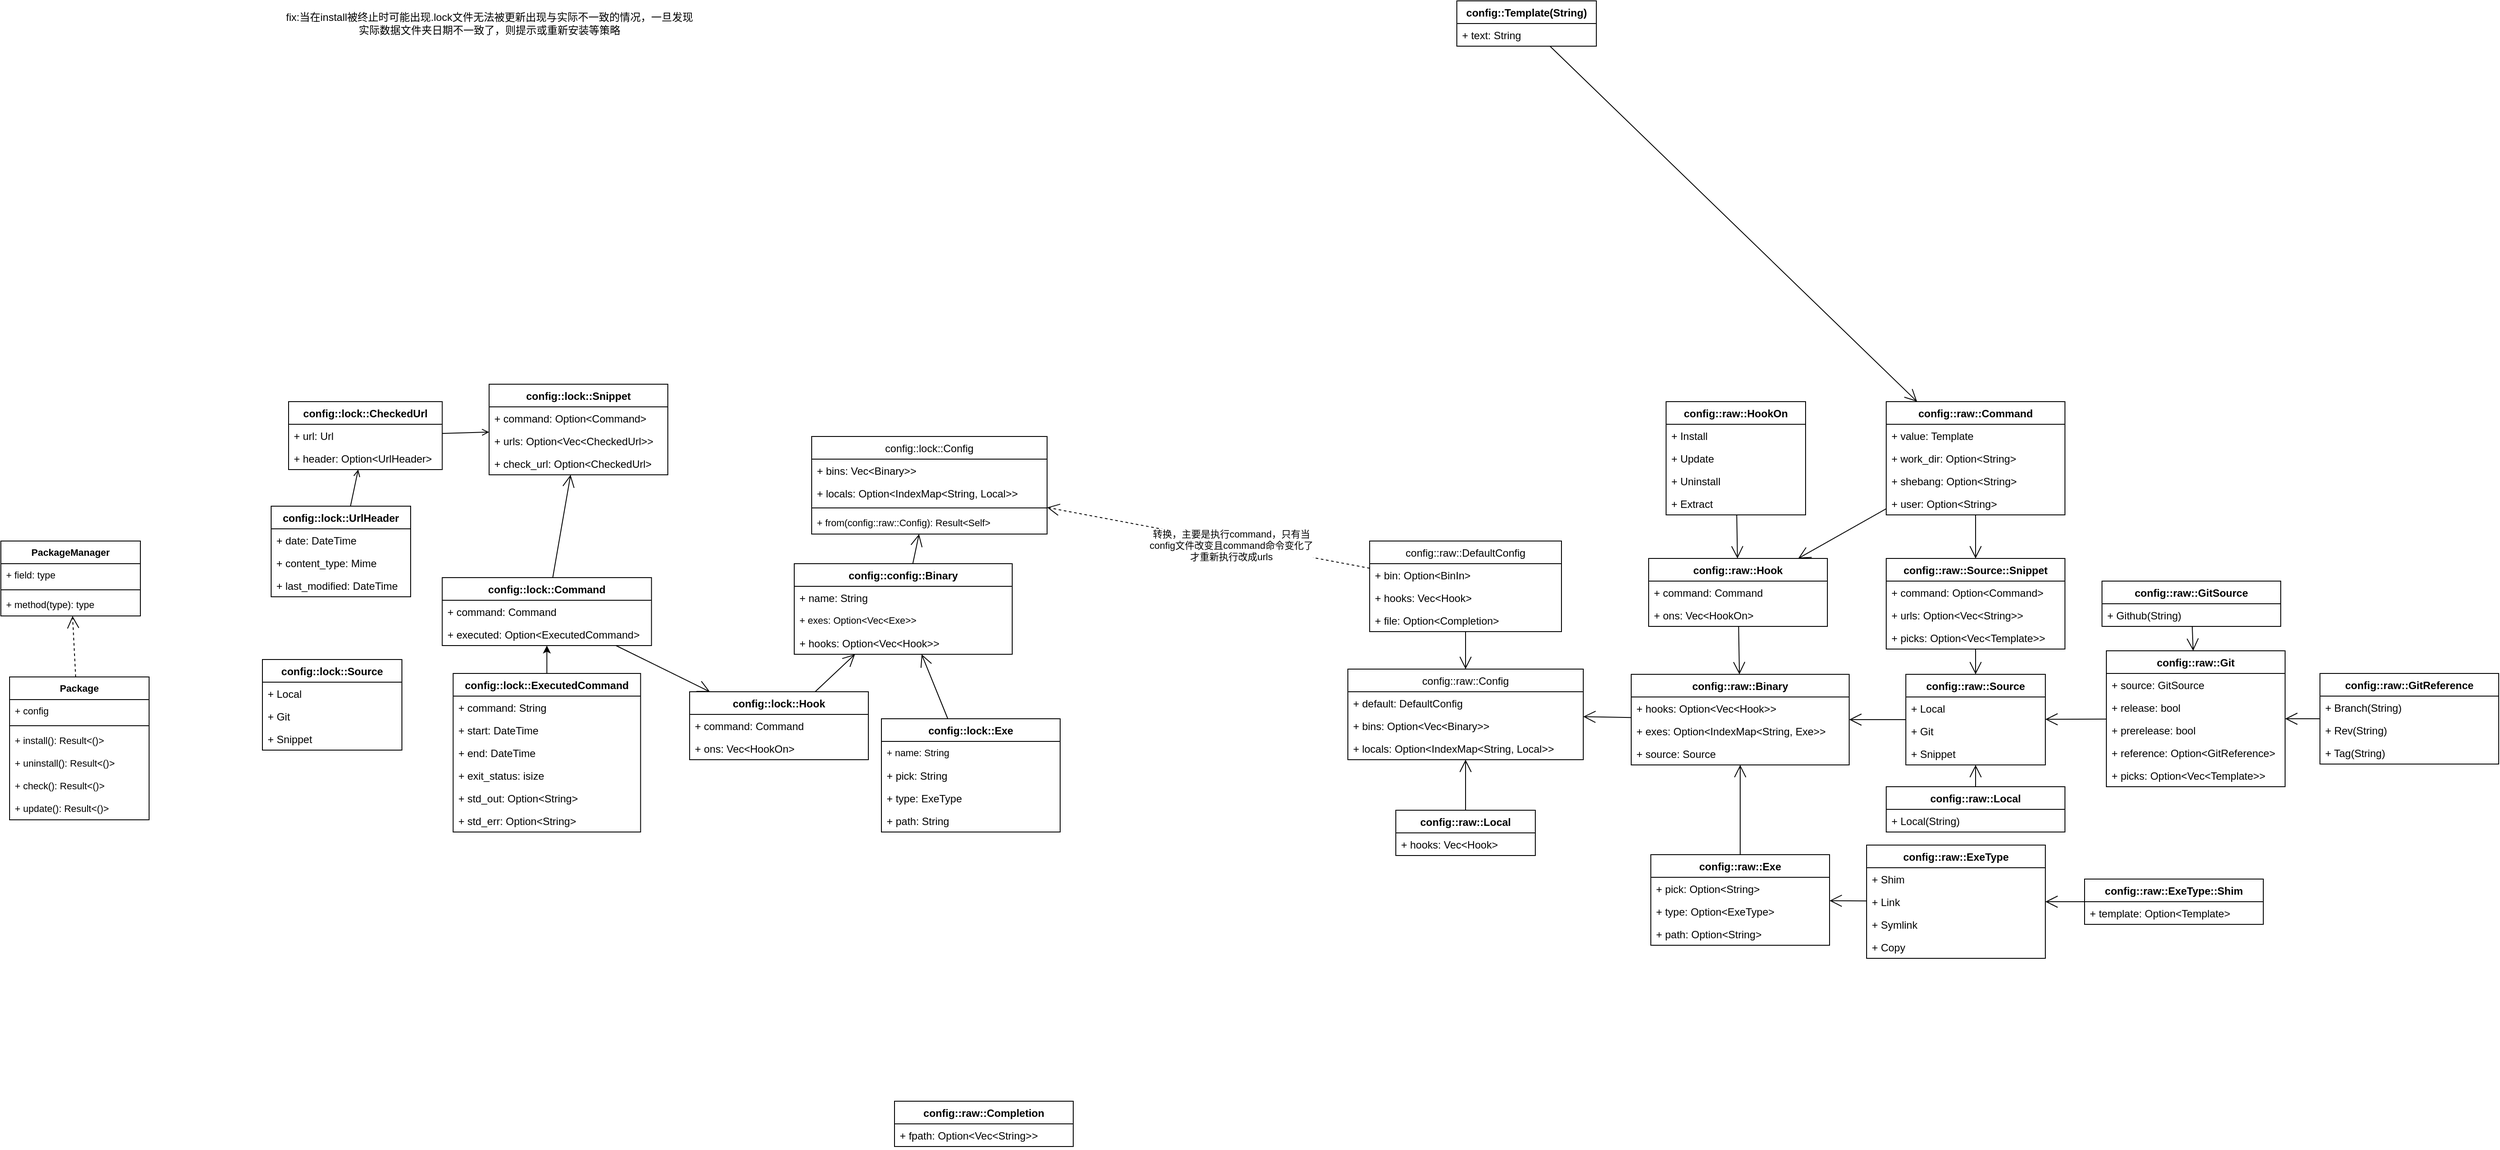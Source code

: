 <mxfile>
    <diagram id="Eeg1fW129fzRKaRcOa_B" name="Page-1">
        <mxGraphModel dx="3310" dy="1655" grid="1" gridSize="10" guides="1" tooltips="1" connect="1" arrows="1" fold="1" page="1" pageScale="1" pageWidth="1169" pageHeight="827" math="0" shadow="0">
            <root>
                <mxCell id="0"/>
                <mxCell id="1" parent="0"/>
                <mxCell id="14" value="config::raw::Binary" style="swimlane;fontStyle=1;align=center;verticalAlign=top;childLayout=stackLayout;horizontal=1;startSize=26;horizontalStack=0;resizeParent=1;resizeParentMax=0;resizeLast=0;collapsible=1;marginBottom=0;" parent="1" vertex="1">
                    <mxGeometry x="560" y="153" width="250" height="104" as="geometry"/>
                </mxCell>
                <mxCell id="46" value="+ hooks: Option&lt;Vec&lt;Hook&gt;&gt;" style="text;strokeColor=none;fillColor=none;align=left;verticalAlign=top;spacingLeft=4;spacingRight=4;overflow=hidden;rotatable=0;points=[[0,0.5],[1,0.5]];portConstraint=eastwest;" parent="14" vertex="1">
                    <mxGeometry y="26" width="250" height="26" as="geometry"/>
                </mxCell>
                <mxCell id="45" value="+ exes: Option&lt;IndexMap&lt;String, Exe&gt;&gt;" style="text;strokeColor=none;fillColor=none;align=left;verticalAlign=top;spacingLeft=4;spacingRight=4;overflow=hidden;rotatable=0;points=[[0,0.5],[1,0.5]];portConstraint=eastwest;" parent="14" vertex="1">
                    <mxGeometry y="52" width="250" height="26" as="geometry"/>
                </mxCell>
                <mxCell id="44" value="+ source: Source" style="text;strokeColor=none;fillColor=none;align=left;verticalAlign=top;spacingLeft=4;spacingRight=4;overflow=hidden;rotatable=0;points=[[0,0.5],[1,0.5]];portConstraint=eastwest;" parent="14" vertex="1">
                    <mxGeometry y="78" width="250" height="26" as="geometry"/>
                </mxCell>
                <mxCell id="22" value="config::raw::Config" style="swimlane;fontStyle=0;childLayout=stackLayout;horizontal=1;startSize=26;fillColor=none;horizontalStack=0;resizeParent=1;resizeParentMax=0;resizeLast=0;collapsible=1;marginBottom=0;" parent="1" vertex="1">
                    <mxGeometry x="235" y="147" width="270" height="104" as="geometry"/>
                </mxCell>
                <mxCell id="23" value="+ default: DefaultConfig" style="text;strokeColor=none;fillColor=none;align=left;verticalAlign=top;spacingLeft=4;spacingRight=4;overflow=hidden;rotatable=0;points=[[0,0.5],[1,0.5]];portConstraint=eastwest;" parent="22" vertex="1">
                    <mxGeometry y="26" width="270" height="26" as="geometry"/>
                </mxCell>
                <mxCell id="24" value="+ bins: Option&lt;Vec&lt;Binary&gt;&gt;" style="text;strokeColor=none;fillColor=none;align=left;verticalAlign=top;spacingLeft=4;spacingRight=4;overflow=hidden;rotatable=0;points=[[0,0.5],[1,0.5]];portConstraint=eastwest;" parent="22" vertex="1">
                    <mxGeometry y="52" width="270" height="26" as="geometry"/>
                </mxCell>
                <mxCell id="34" value="+ locals: Option&lt;IndexMap&lt;String, Local&gt;&gt;" style="text;strokeColor=none;fillColor=none;align=left;verticalAlign=top;spacingLeft=4;spacingRight=4;overflow=hidden;rotatable=0;points=[[0,0.5],[1,0.5]];portConstraint=eastwest;" parent="22" vertex="1">
                    <mxGeometry y="78" width="270" height="26" as="geometry"/>
                </mxCell>
                <mxCell id="37" style="edgeStyle=none;html=1;endArrow=open;endFill=0;endSize=12;startSize=12;" parent="1" source="30" target="22" edge="1">
                    <mxGeometry relative="1" as="geometry"/>
                </mxCell>
                <mxCell id="149" style="edgeStyle=none;shape=connector;rounded=1;html=1;labelBackgroundColor=default;fontFamily=Helvetica;fontSize=11;fontColor=default;endArrow=open;endFill=0;startSize=12;endSize=12;strokeColor=default;dashed=1;" parent="1" source="30" target="78" edge="1">
                    <mxGeometry relative="1" as="geometry"/>
                </mxCell>
                <mxCell id="150" value="转换，主要是执行command，只有当&lt;br&gt;config文件改变且command命令变化了&lt;br&gt;才重新执行改成urls" style="edgeLabel;html=1;align=center;verticalAlign=middle;resizable=0;points=[];fontSize=11;fontFamily=Helvetica;fontColor=default;" parent="149" vertex="1" connectable="0">
                    <mxGeometry x="-0.142" y="3" relative="1" as="geometry">
                        <mxPoint as="offset"/>
                    </mxGeometry>
                </mxCell>
                <mxCell id="30" value="config::raw::DefaultConfig" style="swimlane;fontStyle=0;childLayout=stackLayout;horizontal=1;startSize=26;fillColor=none;horizontalStack=0;resizeParent=1;resizeParentMax=0;resizeLast=0;collapsible=1;marginBottom=0;" parent="1" vertex="1">
                    <mxGeometry x="260" width="220" height="104" as="geometry"/>
                </mxCell>
                <mxCell id="31" value="+ bin: Option&lt;BinIn&gt;" style="text;strokeColor=none;fillColor=none;align=left;verticalAlign=top;spacingLeft=4;spacingRight=4;overflow=hidden;rotatable=0;points=[[0,0.5],[1,0.5]];portConstraint=eastwest;" parent="30" vertex="1">
                    <mxGeometry y="26" width="220" height="26" as="geometry"/>
                </mxCell>
                <mxCell id="160" value="+ hooks: Vec&lt;Hook&gt;" style="text;strokeColor=none;fillColor=none;align=left;verticalAlign=top;spacingLeft=4;spacingRight=4;overflow=hidden;rotatable=0;points=[[0,0.5],[1,0.5]];portConstraint=eastwest;" parent="30" vertex="1">
                    <mxGeometry y="52" width="220" height="26" as="geometry"/>
                </mxCell>
                <mxCell id="32" value="+ file: Option&lt;Completion&gt;" style="text;strokeColor=none;fillColor=none;align=left;verticalAlign=top;spacingLeft=4;spacingRight=4;overflow=hidden;rotatable=0;points=[[0,0.5],[1,0.5]];portConstraint=eastwest;" parent="30" vertex="1">
                    <mxGeometry y="78" width="220" height="26" as="geometry"/>
                </mxCell>
                <mxCell id="35" value="config::raw::Local" style="swimlane;fontStyle=1;align=center;verticalAlign=top;childLayout=stackLayout;horizontal=1;startSize=26;horizontalStack=0;resizeParent=1;resizeParentMax=0;resizeLast=0;collapsible=1;marginBottom=0;" parent="1" vertex="1">
                    <mxGeometry x="290" y="309" width="160" height="52" as="geometry"/>
                </mxCell>
                <mxCell id="36" value="+ hooks: Vec&lt;Hook&gt;" style="text;strokeColor=none;fillColor=none;align=left;verticalAlign=top;spacingLeft=4;spacingRight=4;overflow=hidden;rotatable=0;points=[[0,0.5],[1,0.5]];portConstraint=eastwest;" parent="35" vertex="1">
                    <mxGeometry y="26" width="160" height="26" as="geometry"/>
                </mxCell>
                <mxCell id="40" style="edgeStyle=none;html=1;endArrow=open;endFill=0;endSize=12;startSize=12;" parent="1" source="35" target="22" edge="1">
                    <mxGeometry relative="1" as="geometry">
                        <mxPoint x="387.055" y="360" as="sourcePoint"/>
                        <mxPoint x="436.986" y="279" as="targetPoint"/>
                    </mxGeometry>
                </mxCell>
                <mxCell id="42" style="edgeStyle=none;html=1;endArrow=open;endFill=0;startSize=12;endSize=12;" parent="1" source="14" target="22" edge="1">
                    <mxGeometry relative="1" as="geometry">
                        <mxPoint x="570" y="199" as="sourcePoint"/>
                    </mxGeometry>
                </mxCell>
                <mxCell id="51" style="edgeStyle=none;html=1;endArrow=open;endFill=0;endSize=12;startSize=12;" parent="1" source="47" target="14" edge="1">
                    <mxGeometry relative="1" as="geometry"/>
                </mxCell>
                <mxCell id="47" value="config::raw::Source" style="swimlane;fontStyle=1;align=center;verticalAlign=top;childLayout=stackLayout;horizontal=1;startSize=26;horizontalStack=0;resizeParent=1;resizeParentMax=0;resizeLast=0;collapsible=1;marginBottom=0;" parent="1" vertex="1">
                    <mxGeometry x="875" y="153" width="160" height="104" as="geometry"/>
                </mxCell>
                <mxCell id="50" value="+ Local" style="text;strokeColor=none;fillColor=none;align=left;verticalAlign=top;spacingLeft=4;spacingRight=4;overflow=hidden;rotatable=0;points=[[0,0.5],[1,0.5]];portConstraint=eastwest;" parent="47" vertex="1">
                    <mxGeometry y="26" width="160" height="26" as="geometry"/>
                </mxCell>
                <mxCell id="49" value="+ Git" style="text;strokeColor=none;fillColor=none;align=left;verticalAlign=top;spacingLeft=4;spacingRight=4;overflow=hidden;rotatable=0;points=[[0,0.5],[1,0.5]];portConstraint=eastwest;" parent="47" vertex="1">
                    <mxGeometry y="52" width="160" height="26" as="geometry"/>
                </mxCell>
                <mxCell id="48" value="+ Snippet" style="text;strokeColor=none;fillColor=none;align=left;verticalAlign=top;spacingLeft=4;spacingRight=4;overflow=hidden;rotatable=0;points=[[0,0.5],[1,0.5]];portConstraint=eastwest;" parent="47" vertex="1">
                    <mxGeometry y="78" width="160" height="26" as="geometry"/>
                </mxCell>
                <mxCell id="114" style="edgeStyle=none;shape=connector;rounded=1;html=1;labelBackgroundColor=default;fontFamily=Helvetica;fontSize=11;fontColor=default;endArrow=open;endFill=0;startSize=12;endSize=12;strokeColor=default;" parent="1" source="52" target="14" edge="1">
                    <mxGeometry relative="1" as="geometry"/>
                </mxCell>
                <mxCell id="52" value="config::raw::Hook" style="swimlane;fontStyle=1;align=center;verticalAlign=top;childLayout=stackLayout;horizontal=1;startSize=26;horizontalStack=0;resizeParent=1;resizeParentMax=0;resizeLast=0;collapsible=1;marginBottom=0;" parent="1" vertex="1">
                    <mxGeometry x="580" y="20" width="205" height="78" as="geometry"/>
                </mxCell>
                <mxCell id="53" value="+ command: Command" style="text;strokeColor=none;fillColor=none;align=left;verticalAlign=top;spacingLeft=4;spacingRight=4;overflow=hidden;rotatable=0;points=[[0,0.5],[1,0.5]];portConstraint=eastwest;" parent="52" vertex="1">
                    <mxGeometry y="26" width="205" height="26" as="geometry"/>
                </mxCell>
                <mxCell id="113" value="+ ons: Vec&lt;HookOn&gt;" style="text;strokeColor=none;fillColor=none;align=left;verticalAlign=top;spacingLeft=4;spacingRight=4;overflow=hidden;rotatable=0;points=[[0,0.5],[1,0.5]];portConstraint=eastwest;" parent="52" vertex="1">
                    <mxGeometry y="52" width="205" height="26" as="geometry"/>
                </mxCell>
                <mxCell id="54" value="config::config::Binary" style="swimlane;fontStyle=1;align=center;verticalAlign=top;childLayout=stackLayout;horizontal=1;startSize=26;horizontalStack=0;resizeParent=1;resizeParentMax=0;resizeLast=0;collapsible=1;marginBottom=0;" parent="1" vertex="1">
                    <mxGeometry x="-400" y="26" width="250" height="104" as="geometry"/>
                </mxCell>
                <mxCell id="55" value="+ name: String" style="text;strokeColor=none;fillColor=none;align=left;verticalAlign=top;spacingLeft=4;spacingRight=4;overflow=hidden;rotatable=0;points=[[0,0.5],[1,0.5]];portConstraint=eastwest;" parent="54" vertex="1">
                    <mxGeometry y="26" width="250" height="26" as="geometry"/>
                </mxCell>
                <mxCell id="241" value="+ exes: Option&lt;Vec&lt;Exe&gt;&gt;" style="text;strokeColor=none;fillColor=none;align=left;verticalAlign=top;spacingLeft=4;spacingRight=4;overflow=hidden;rotatable=0;points=[[0,0.5],[1,0.5]];portConstraint=eastwest;fontFamily=Helvetica;fontSize=11;fontColor=default;" vertex="1" parent="54">
                    <mxGeometry y="52" width="250" height="26" as="geometry"/>
                </mxCell>
                <mxCell id="56" value="+ hooks: Option&lt;Vec&lt;Hook&gt;&gt;" style="text;strokeColor=none;fillColor=none;align=left;verticalAlign=top;spacingLeft=4;spacingRight=4;overflow=hidden;rotatable=0;points=[[0,0.5],[1,0.5]];portConstraint=eastwest;" parent="54" vertex="1">
                    <mxGeometry y="78" width="250" height="26" as="geometry"/>
                </mxCell>
                <mxCell id="70" style="edgeStyle=none;html=1;endArrow=open;endFill=0;startSize=12;endSize=12;" parent="1" source="54" target="78" edge="1">
                    <mxGeometry relative="1" as="geometry">
                        <mxPoint x="-190" y="153" as="targetPoint"/>
                    </mxGeometry>
                </mxCell>
                <mxCell id="76" value="config::raw::Completion" style="swimlane;fontStyle=1;align=center;verticalAlign=top;childLayout=stackLayout;horizontal=1;startSize=26;horizontalStack=0;resizeParent=1;resizeParentMax=0;resizeLast=0;collapsible=1;marginBottom=0;" parent="1" vertex="1">
                    <mxGeometry x="-285" y="643" width="205" height="52" as="geometry"/>
                </mxCell>
                <mxCell id="77" value="+ fpath: Option&lt;Vec&lt;String&gt;&gt;" style="text;strokeColor=none;fillColor=none;align=left;verticalAlign=top;spacingLeft=4;spacingRight=4;overflow=hidden;rotatable=0;points=[[0,0.5],[1,0.5]];portConstraint=eastwest;" parent="76" vertex="1">
                    <mxGeometry y="26" width="205" height="26" as="geometry"/>
                </mxCell>
                <mxCell id="78" value="config::lock::Config" style="swimlane;fontStyle=0;childLayout=stackLayout;horizontal=1;startSize=26;fillColor=none;horizontalStack=0;resizeParent=1;resizeParentMax=0;resizeLast=0;collapsible=1;marginBottom=0;" parent="1" vertex="1">
                    <mxGeometry x="-380" y="-120" width="270" height="112" as="geometry"/>
                </mxCell>
                <mxCell id="80" value="+ bins: Vec&lt;Binary&gt;&gt;" style="text;strokeColor=none;fillColor=none;align=left;verticalAlign=top;spacingLeft=4;spacingRight=4;overflow=hidden;rotatable=0;points=[[0,0.5],[1,0.5]];portConstraint=eastwest;" parent="78" vertex="1">
                    <mxGeometry y="26" width="270" height="26" as="geometry"/>
                </mxCell>
                <mxCell id="81" value="+ locals: Option&lt;IndexMap&lt;String, Local&gt;&gt;" style="text;strokeColor=none;fillColor=none;align=left;verticalAlign=top;spacingLeft=4;spacingRight=4;overflow=hidden;rotatable=0;points=[[0,0.5],[1,0.5]];portConstraint=eastwest;" parent="78" vertex="1">
                    <mxGeometry y="52" width="270" height="26" as="geometry"/>
                </mxCell>
                <mxCell id="148" value="" style="line;strokeWidth=1;fillColor=none;align=left;verticalAlign=middle;spacingTop=-1;spacingLeft=3;spacingRight=3;rotatable=0;labelPosition=right;points=[];portConstraint=eastwest;fontFamily=Helvetica;fontSize=11;fontColor=default;" parent="78" vertex="1">
                    <mxGeometry y="78" width="270" height="8" as="geometry"/>
                </mxCell>
                <mxCell id="147" value="+ from(config::raw::Config): Result&lt;Self&gt;" style="text;strokeColor=none;fillColor=none;align=left;verticalAlign=top;spacingLeft=4;spacingRight=4;overflow=hidden;rotatable=0;points=[[0,0.5],[1,0.5]];portConstraint=eastwest;fontFamily=Helvetica;fontSize=11;fontColor=default;" parent="78" vertex="1">
                    <mxGeometry y="86" width="270" height="26" as="geometry"/>
                </mxCell>
                <mxCell id="88" style="edgeStyle=none;shape=connector;rounded=1;html=1;labelBackgroundColor=default;fontFamily=Helvetica;fontSize=11;fontColor=default;endArrow=open;endFill=0;startSize=12;endSize=12;strokeColor=default;" parent="1" source="82" target="47" edge="1">
                    <mxGeometry relative="1" as="geometry"/>
                </mxCell>
                <mxCell id="82" value="config::raw::Source::Snippet" style="swimlane;fontStyle=1;align=center;verticalAlign=top;childLayout=stackLayout;horizontal=1;startSize=26;horizontalStack=0;resizeParent=1;resizeParentMax=0;resizeLast=0;collapsible=1;marginBottom=0;" parent="1" vertex="1">
                    <mxGeometry x="852.5" y="20" width="205" height="104" as="geometry"/>
                </mxCell>
                <mxCell id="83" value="+ command: Option&lt;Command&gt;" style="text;strokeColor=none;fillColor=none;align=left;verticalAlign=top;spacingLeft=4;spacingRight=4;overflow=hidden;rotatable=0;points=[[0,0.5],[1,0.5]];portConstraint=eastwest;" parent="82" vertex="1">
                    <mxGeometry y="26" width="205" height="26" as="geometry"/>
                </mxCell>
                <mxCell id="85" value="+ urls: Option&lt;Vec&lt;String&gt;&gt;" style="text;strokeColor=none;fillColor=none;align=left;verticalAlign=top;spacingLeft=4;spacingRight=4;overflow=hidden;rotatable=0;points=[[0,0.5],[1,0.5]];portConstraint=eastwest;" parent="82" vertex="1">
                    <mxGeometry y="52" width="205" height="26" as="geometry"/>
                </mxCell>
                <mxCell id="84" value="+ picks: Option&lt;Vec&lt;Template&gt;&gt;" style="text;strokeColor=none;fillColor=none;align=left;verticalAlign=top;spacingLeft=4;spacingRight=4;overflow=hidden;rotatable=0;points=[[0,0.5],[1,0.5]];portConstraint=eastwest;" parent="82" vertex="1">
                    <mxGeometry y="78" width="205" height="26" as="geometry"/>
                </mxCell>
                <mxCell id="96" style="edgeStyle=none;shape=connector;rounded=1;html=1;labelBackgroundColor=default;fontFamily=Helvetica;fontSize=11;fontColor=default;endArrow=open;endFill=0;startSize=12;endSize=12;strokeColor=default;" parent="1" source="89" target="47" edge="1">
                    <mxGeometry relative="1" as="geometry"/>
                </mxCell>
                <mxCell id="89" value="config::raw::Git" style="swimlane;fontStyle=1;align=center;verticalAlign=top;childLayout=stackLayout;horizontal=1;startSize=26;horizontalStack=0;resizeParent=1;resizeParentMax=0;resizeLast=0;collapsible=1;marginBottom=0;" parent="1" vertex="1">
                    <mxGeometry x="1105" y="126" width="205" height="156" as="geometry"/>
                </mxCell>
                <mxCell id="90" value="+ source: GitSource" style="text;strokeColor=none;fillColor=none;align=left;verticalAlign=top;spacingLeft=4;spacingRight=4;overflow=hidden;rotatable=0;points=[[0,0.5],[1,0.5]];portConstraint=eastwest;" parent="89" vertex="1">
                    <mxGeometry y="26" width="205" height="26" as="geometry"/>
                </mxCell>
                <mxCell id="91" value="+ release: bool" style="text;strokeColor=none;fillColor=none;align=left;verticalAlign=top;spacingLeft=4;spacingRight=4;overflow=hidden;rotatable=0;points=[[0,0.5],[1,0.5]];portConstraint=eastwest;" parent="89" vertex="1">
                    <mxGeometry y="52" width="205" height="26" as="geometry"/>
                </mxCell>
                <mxCell id="92" value="+ prerelease: bool" style="text;strokeColor=none;fillColor=none;align=left;verticalAlign=top;spacingLeft=4;spacingRight=4;overflow=hidden;rotatable=0;points=[[0,0.5],[1,0.5]];portConstraint=eastwest;" parent="89" vertex="1">
                    <mxGeometry y="78" width="205" height="26" as="geometry"/>
                </mxCell>
                <mxCell id="93" value="+ reference: Option&lt;GitReference&gt;" style="text;strokeColor=none;fillColor=none;align=left;verticalAlign=top;spacingLeft=4;spacingRight=4;overflow=hidden;rotatable=0;points=[[0,0.5],[1,0.5]];portConstraint=eastwest;" parent="89" vertex="1">
                    <mxGeometry y="104" width="205" height="26" as="geometry"/>
                </mxCell>
                <mxCell id="95" value="+ picks: Option&lt;Vec&lt;Template&gt;&gt;" style="text;strokeColor=none;fillColor=none;align=left;verticalAlign=top;spacingLeft=4;spacingRight=4;overflow=hidden;rotatable=0;points=[[0,0.5],[1,0.5]];portConstraint=eastwest;" parent="89" vertex="1">
                    <mxGeometry y="130" width="205" height="26" as="geometry"/>
                </mxCell>
                <mxCell id="99" style="edgeStyle=none;shape=connector;rounded=1;html=1;labelBackgroundColor=default;fontFamily=Helvetica;fontSize=11;fontColor=default;endArrow=open;endFill=0;startSize=12;endSize=12;strokeColor=default;" parent="1" source="97" target="89" edge="1">
                    <mxGeometry relative="1" as="geometry"/>
                </mxCell>
                <mxCell id="97" value="config::raw::GitSource" style="swimlane;fontStyle=1;align=center;verticalAlign=top;childLayout=stackLayout;horizontal=1;startSize=26;horizontalStack=0;resizeParent=1;resizeParentMax=0;resizeLast=0;collapsible=1;marginBottom=0;" parent="1" vertex="1">
                    <mxGeometry x="1100" y="46" width="205" height="52" as="geometry"/>
                </mxCell>
                <mxCell id="98" value="+ Github(String)" style="text;strokeColor=none;fillColor=none;align=left;verticalAlign=top;spacingLeft=4;spacingRight=4;overflow=hidden;rotatable=0;points=[[0,0.5],[1,0.5]];portConstraint=eastwest;" parent="97" vertex="1">
                    <mxGeometry y="26" width="205" height="26" as="geometry"/>
                </mxCell>
                <mxCell id="104" style="edgeStyle=none;shape=connector;rounded=1;html=1;labelBackgroundColor=default;fontFamily=Helvetica;fontSize=11;fontColor=default;endArrow=open;endFill=0;startSize=12;endSize=12;strokeColor=default;" parent="1" source="100" target="89" edge="1">
                    <mxGeometry relative="1" as="geometry"/>
                </mxCell>
                <mxCell id="100" value="config::raw::GitReference" style="swimlane;fontStyle=1;align=center;verticalAlign=top;childLayout=stackLayout;horizontal=1;startSize=26;horizontalStack=0;resizeParent=1;resizeParentMax=0;resizeLast=0;collapsible=1;marginBottom=0;" parent="1" vertex="1">
                    <mxGeometry x="1350" y="152" width="205" height="104" as="geometry"/>
                </mxCell>
                <mxCell id="101" value="+ Branch(String)" style="text;strokeColor=none;fillColor=none;align=left;verticalAlign=top;spacingLeft=4;spacingRight=4;overflow=hidden;rotatable=0;points=[[0,0.5],[1,0.5]];portConstraint=eastwest;" parent="100" vertex="1">
                    <mxGeometry y="26" width="205" height="26" as="geometry"/>
                </mxCell>
                <mxCell id="102" value="+ Rev(String)" style="text;strokeColor=none;fillColor=none;align=left;verticalAlign=top;spacingLeft=4;spacingRight=4;overflow=hidden;rotatable=0;points=[[0,0.5],[1,0.5]];portConstraint=eastwest;" parent="100" vertex="1">
                    <mxGeometry y="52" width="205" height="26" as="geometry"/>
                </mxCell>
                <mxCell id="103" value="+ Tag(String)" style="text;strokeColor=none;fillColor=none;align=left;verticalAlign=top;spacingLeft=4;spacingRight=4;overflow=hidden;rotatable=0;points=[[0,0.5],[1,0.5]];portConstraint=eastwest;" parent="100" vertex="1">
                    <mxGeometry y="78" width="205" height="26" as="geometry"/>
                </mxCell>
                <mxCell id="110" style="edgeStyle=none;shape=connector;rounded=1;html=1;labelBackgroundColor=default;fontFamily=Helvetica;fontSize=11;fontColor=default;endArrow=open;endFill=0;startSize=12;endSize=12;strokeColor=default;" parent="1" source="105" target="82" edge="1">
                    <mxGeometry relative="1" as="geometry"/>
                </mxCell>
                <mxCell id="105" value="config::raw::Command" style="swimlane;fontStyle=1;align=center;verticalAlign=top;childLayout=stackLayout;horizontal=1;startSize=26;horizontalStack=0;resizeParent=1;resizeParentMax=0;resizeLast=0;collapsible=1;marginBottom=0;" parent="1" vertex="1">
                    <mxGeometry x="852.5" y="-160" width="205" height="130" as="geometry"/>
                </mxCell>
                <mxCell id="107" value="+ value: Template" style="text;strokeColor=none;fillColor=none;align=left;verticalAlign=top;spacingLeft=4;spacingRight=4;overflow=hidden;rotatable=0;points=[[0,0.5],[1,0.5]];portConstraint=eastwest;" parent="105" vertex="1">
                    <mxGeometry y="26" width="205" height="26" as="geometry"/>
                </mxCell>
                <mxCell id="108" value="+ work_dir: Option&lt;String&gt;" style="text;strokeColor=none;fillColor=none;align=left;verticalAlign=top;spacingLeft=4;spacingRight=4;overflow=hidden;rotatable=0;points=[[0,0.5],[1,0.5]];portConstraint=eastwest;" parent="105" vertex="1">
                    <mxGeometry y="52" width="205" height="26" as="geometry"/>
                </mxCell>
                <mxCell id="109" value="+ shebang: Option&lt;String&gt;" style="text;strokeColor=none;fillColor=none;align=left;verticalAlign=top;spacingLeft=4;spacingRight=4;overflow=hidden;rotatable=0;points=[[0,0.5],[1,0.5]];portConstraint=eastwest;" parent="105" vertex="1">
                    <mxGeometry y="78" width="205" height="26" as="geometry"/>
                </mxCell>
                <mxCell id="106" value="+ user: Option&lt;String&gt;" style="text;strokeColor=none;fillColor=none;align=left;verticalAlign=top;spacingLeft=4;spacingRight=4;overflow=hidden;rotatable=0;points=[[0,0.5],[1,0.5]];portConstraint=eastwest;" parent="105" vertex="1">
                    <mxGeometry y="104" width="205" height="26" as="geometry"/>
                </mxCell>
                <mxCell id="120" style="edgeStyle=none;shape=connector;rounded=1;html=1;labelBackgroundColor=default;fontFamily=Helvetica;fontSize=11;fontColor=default;endArrow=open;endFill=0;startSize=12;endSize=12;strokeColor=default;" parent="1" source="115" target="52" edge="1">
                    <mxGeometry relative="1" as="geometry"/>
                </mxCell>
                <mxCell id="115" value="config::raw::HookOn" style="swimlane;fontStyle=1;align=center;verticalAlign=top;childLayout=stackLayout;horizontal=1;startSize=26;horizontalStack=0;resizeParent=1;resizeParentMax=0;resizeLast=0;collapsible=1;marginBottom=0;" parent="1" vertex="1">
                    <mxGeometry x="600" y="-160" width="160" height="130" as="geometry"/>
                </mxCell>
                <mxCell id="116" value="+ Install" style="text;strokeColor=none;fillColor=none;align=left;verticalAlign=top;spacingLeft=4;spacingRight=4;overflow=hidden;rotatable=0;points=[[0,0.5],[1,0.5]];portConstraint=eastwest;" parent="115" vertex="1">
                    <mxGeometry y="26" width="160" height="26" as="geometry"/>
                </mxCell>
                <mxCell id="117" value="+ Update" style="text;strokeColor=none;fillColor=none;align=left;verticalAlign=top;spacingLeft=4;spacingRight=4;overflow=hidden;rotatable=0;points=[[0,0.5],[1,0.5]];portConstraint=eastwest;" parent="115" vertex="1">
                    <mxGeometry y="52" width="160" height="26" as="geometry"/>
                </mxCell>
                <mxCell id="118" value="+ Uninstall" style="text;strokeColor=none;fillColor=none;align=left;verticalAlign=top;spacingLeft=4;spacingRight=4;overflow=hidden;rotatable=0;points=[[0,0.5],[1,0.5]];portConstraint=eastwest;" parent="115" vertex="1">
                    <mxGeometry y="78" width="160" height="26" as="geometry"/>
                </mxCell>
                <mxCell id="119" value="+ Extract" style="text;strokeColor=none;fillColor=none;align=left;verticalAlign=top;spacingLeft=4;spacingRight=4;overflow=hidden;rotatable=0;points=[[0,0.5],[1,0.5]];portConstraint=eastwest;" parent="115" vertex="1">
                    <mxGeometry y="104" width="160" height="26" as="geometry"/>
                </mxCell>
                <mxCell id="121" style="edgeStyle=none;shape=connector;rounded=1;html=1;labelBackgroundColor=default;fontFamily=Helvetica;fontSize=11;fontColor=default;endArrow=open;endFill=0;startSize=12;endSize=12;strokeColor=default;" parent="1" source="105" target="52" edge="1">
                    <mxGeometry relative="1" as="geometry"/>
                </mxCell>
                <mxCell id="124" style="edgeStyle=none;shape=connector;rounded=1;html=1;labelBackgroundColor=default;fontFamily=Helvetica;fontSize=11;fontColor=default;endArrow=open;endFill=0;startSize=12;endSize=12;strokeColor=default;" parent="1" source="122" target="47" edge="1">
                    <mxGeometry relative="1" as="geometry"/>
                </mxCell>
                <mxCell id="122" value="config::raw::Local" style="swimlane;fontStyle=1;align=center;verticalAlign=top;childLayout=stackLayout;horizontal=1;startSize=26;horizontalStack=0;resizeParent=1;resizeParentMax=0;resizeLast=0;collapsible=1;marginBottom=0;" parent="1" vertex="1">
                    <mxGeometry x="852.5" y="282" width="205" height="52" as="geometry"/>
                </mxCell>
                <mxCell id="123" value="+ Local(String)" style="text;strokeColor=none;fillColor=none;align=left;verticalAlign=top;spacingLeft=4;spacingRight=4;overflow=hidden;rotatable=0;points=[[0,0.5],[1,0.5]];portConstraint=eastwest;" parent="122" vertex="1">
                    <mxGeometry y="26" width="205" height="26" as="geometry"/>
                </mxCell>
                <mxCell id="127" style="edgeStyle=none;shape=connector;rounded=1;html=1;labelBackgroundColor=default;fontFamily=Helvetica;fontSize=11;fontColor=default;endArrow=open;endFill=0;startSize=12;endSize=12;strokeColor=default;" parent="1" source="125" target="14" edge="1">
                    <mxGeometry relative="1" as="geometry"/>
                </mxCell>
                <mxCell id="125" value="config::raw::Exe" style="swimlane;fontStyle=1;align=center;verticalAlign=top;childLayout=stackLayout;horizontal=1;startSize=26;horizontalStack=0;resizeParent=1;resizeParentMax=0;resizeLast=0;collapsible=1;marginBottom=0;" parent="1" vertex="1">
                    <mxGeometry x="582.5" y="360" width="205" height="104" as="geometry"/>
                </mxCell>
                <mxCell id="126" value="+ pick: Option&lt;String&gt;" style="text;strokeColor=none;fillColor=none;align=left;verticalAlign=top;spacingLeft=4;spacingRight=4;overflow=hidden;rotatable=0;points=[[0,0.5],[1,0.5]];portConstraint=eastwest;" parent="125" vertex="1">
                    <mxGeometry y="26" width="205" height="26" as="geometry"/>
                </mxCell>
                <mxCell id="128" value="+ type: Option&lt;ExeType&gt;" style="text;strokeColor=none;fillColor=none;align=left;verticalAlign=top;spacingLeft=4;spacingRight=4;overflow=hidden;rotatable=0;points=[[0,0.5],[1,0.5]];portConstraint=eastwest;" parent="125" vertex="1">
                    <mxGeometry y="52" width="205" height="26" as="geometry"/>
                </mxCell>
                <mxCell id="129" value="+ path: Option&lt;String&gt;" style="text;strokeColor=none;fillColor=none;align=left;verticalAlign=top;spacingLeft=4;spacingRight=4;overflow=hidden;rotatable=0;points=[[0,0.5],[1,0.5]];portConstraint=eastwest;" parent="125" vertex="1">
                    <mxGeometry y="78" width="205" height="26" as="geometry"/>
                </mxCell>
                <mxCell id="138" style="edgeStyle=none;shape=connector;rounded=1;html=1;labelBackgroundColor=default;fontFamily=Helvetica;fontSize=11;fontColor=default;endArrow=open;endFill=0;startSize=12;endSize=12;strokeColor=default;" parent="1" source="131" target="125" edge="1">
                    <mxGeometry relative="1" as="geometry"/>
                </mxCell>
                <mxCell id="131" value="config::raw::ExeType" style="swimlane;fontStyle=1;align=center;verticalAlign=top;childLayout=stackLayout;horizontal=1;startSize=26;horizontalStack=0;resizeParent=1;resizeParentMax=0;resizeLast=0;collapsible=1;marginBottom=0;" parent="1" vertex="1">
                    <mxGeometry x="830" y="349" width="205" height="130" as="geometry"/>
                </mxCell>
                <mxCell id="132" value="+ Shim" style="text;strokeColor=none;fillColor=none;align=left;verticalAlign=top;spacingLeft=4;spacingRight=4;overflow=hidden;rotatable=0;points=[[0,0.5],[1,0.5]];portConstraint=eastwest;" parent="131" vertex="1">
                    <mxGeometry y="26" width="205" height="26" as="geometry"/>
                </mxCell>
                <mxCell id="134" value="+ Link" style="text;strokeColor=none;fillColor=none;align=left;verticalAlign=top;spacingLeft=4;spacingRight=4;overflow=hidden;rotatable=0;points=[[0,0.5],[1,0.5]];portConstraint=eastwest;" parent="131" vertex="1">
                    <mxGeometry y="52" width="205" height="26" as="geometry"/>
                </mxCell>
                <mxCell id="133" value="+ Symlink" style="text;strokeColor=none;fillColor=none;align=left;verticalAlign=top;spacingLeft=4;spacingRight=4;overflow=hidden;rotatable=0;points=[[0,0.5],[1,0.5]];portConstraint=eastwest;" parent="131" vertex="1">
                    <mxGeometry y="78" width="205" height="26" as="geometry"/>
                </mxCell>
                <mxCell id="135" value="+ Copy" style="text;strokeColor=none;fillColor=none;align=left;verticalAlign=top;spacingLeft=4;spacingRight=4;overflow=hidden;rotatable=0;points=[[0,0.5],[1,0.5]];portConstraint=eastwest;" parent="131" vertex="1">
                    <mxGeometry y="104" width="205" height="26" as="geometry"/>
                </mxCell>
                <mxCell id="139" style="edgeStyle=none;shape=connector;rounded=1;html=1;labelBackgroundColor=default;fontFamily=Helvetica;fontSize=11;fontColor=default;endArrow=open;endFill=0;startSize=12;endSize=12;strokeColor=default;" parent="1" source="136" target="131" edge="1">
                    <mxGeometry relative="1" as="geometry"/>
                </mxCell>
                <mxCell id="136" value="config::raw::ExeType::Shim" style="swimlane;fontStyle=1;align=center;verticalAlign=top;childLayout=stackLayout;horizontal=1;startSize=26;horizontalStack=0;resizeParent=1;resizeParentMax=0;resizeLast=0;collapsible=1;marginBottom=0;" parent="1" vertex="1">
                    <mxGeometry x="1080" y="388" width="205" height="52" as="geometry"/>
                </mxCell>
                <mxCell id="137" value="+ template: Option&lt;Template&gt;" style="text;strokeColor=none;fillColor=none;align=left;verticalAlign=top;spacingLeft=4;spacingRight=4;overflow=hidden;rotatable=0;points=[[0,0.5],[1,0.5]];portConstraint=eastwest;" parent="136" vertex="1">
                    <mxGeometry y="26" width="205" height="26" as="geometry"/>
                </mxCell>
                <mxCell id="173" value="config::lock::Snippet" style="swimlane;fontStyle=1;align=center;verticalAlign=top;childLayout=stackLayout;horizontal=1;startSize=26;horizontalStack=0;resizeParent=1;resizeParentMax=0;resizeLast=0;collapsible=1;marginBottom=0;" parent="1" vertex="1">
                    <mxGeometry x="-750" y="-180" width="205" height="104" as="geometry"/>
                </mxCell>
                <mxCell id="174" value="+ command: Option&lt;Command&gt;" style="text;strokeColor=none;fillColor=none;align=left;verticalAlign=top;spacingLeft=4;spacingRight=4;overflow=hidden;rotatable=0;points=[[0,0.5],[1,0.5]];portConstraint=eastwest;" parent="173" vertex="1">
                    <mxGeometry y="26" width="205" height="26" as="geometry"/>
                </mxCell>
                <mxCell id="175" value="+ urls: Option&lt;Vec&lt;CheckedUrl&gt;&gt;" style="text;strokeColor=none;fillColor=none;align=left;verticalAlign=top;spacingLeft=4;spacingRight=4;overflow=hidden;rotatable=0;points=[[0,0.5],[1,0.5]];portConstraint=eastwest;" parent="173" vertex="1">
                    <mxGeometry y="52" width="205" height="26" as="geometry"/>
                </mxCell>
                <mxCell id="216" value="+ check_url: Option&lt;CheckedUrl&gt;" style="text;strokeColor=none;fillColor=none;align=left;verticalAlign=top;spacingLeft=4;spacingRight=4;overflow=hidden;rotatable=0;points=[[0,0.5],[1,0.5]];portConstraint=eastwest;" vertex="1" parent="173">
                    <mxGeometry y="78" width="205" height="26" as="geometry"/>
                </mxCell>
                <mxCell id="181" value="Package" style="swimlane;fontStyle=1;align=center;verticalAlign=top;childLayout=stackLayout;horizontal=1;startSize=26;horizontalStack=0;resizeParent=1;resizeParentMax=0;resizeLast=0;collapsible=1;marginBottom=0;fontFamily=Helvetica;fontSize=11;fontColor=default;" parent="1" vertex="1">
                    <mxGeometry x="-1300" y="156" width="160" height="164" as="geometry"/>
                </mxCell>
                <mxCell id="182" value="+ config" style="text;strokeColor=none;fillColor=none;align=left;verticalAlign=top;spacingLeft=4;spacingRight=4;overflow=hidden;rotatable=0;points=[[0,0.5],[1,0.5]];portConstraint=eastwest;fontFamily=Helvetica;fontSize=11;fontColor=default;" parent="181" vertex="1">
                    <mxGeometry y="26" width="160" height="26" as="geometry"/>
                </mxCell>
                <mxCell id="183" value="" style="line;strokeWidth=1;fillColor=none;align=left;verticalAlign=middle;spacingTop=-1;spacingLeft=3;spacingRight=3;rotatable=0;labelPosition=right;points=[];portConstraint=eastwest;fontFamily=Helvetica;fontSize=11;fontColor=default;" parent="181" vertex="1">
                    <mxGeometry y="52" width="160" height="8" as="geometry"/>
                </mxCell>
                <mxCell id="184" value="+ install(): Result&lt;()&gt;" style="text;strokeColor=none;fillColor=none;align=left;verticalAlign=top;spacingLeft=4;spacingRight=4;overflow=hidden;rotatable=0;points=[[0,0.5],[1,0.5]];portConstraint=eastwest;fontFamily=Helvetica;fontSize=11;fontColor=default;" parent="181" vertex="1">
                    <mxGeometry y="60" width="160" height="26" as="geometry"/>
                </mxCell>
                <mxCell id="185" value="+ uninstall(): Result&lt;()&gt;" style="text;strokeColor=none;fillColor=none;align=left;verticalAlign=top;spacingLeft=4;spacingRight=4;overflow=hidden;rotatable=0;points=[[0,0.5],[1,0.5]];portConstraint=eastwest;fontFamily=Helvetica;fontSize=11;fontColor=default;" parent="181" vertex="1">
                    <mxGeometry y="86" width="160" height="26" as="geometry"/>
                </mxCell>
                <mxCell id="186" value="+ check(): Result&lt;()&gt;" style="text;strokeColor=none;fillColor=none;align=left;verticalAlign=top;spacingLeft=4;spacingRight=4;overflow=hidden;rotatable=0;points=[[0,0.5],[1,0.5]];portConstraint=eastwest;fontFamily=Helvetica;fontSize=11;fontColor=default;" parent="181" vertex="1">
                    <mxGeometry y="112" width="160" height="26" as="geometry"/>
                </mxCell>
                <mxCell id="187" value="+ update(): Result&lt;()&gt;" style="text;strokeColor=none;fillColor=none;align=left;verticalAlign=top;spacingLeft=4;spacingRight=4;overflow=hidden;rotatable=0;points=[[0,0.5],[1,0.5]];portConstraint=eastwest;fontFamily=Helvetica;fontSize=11;fontColor=default;" parent="181" vertex="1">
                    <mxGeometry y="138" width="160" height="26" as="geometry"/>
                </mxCell>
                <mxCell id="188" value="PackageManager" style="swimlane;fontStyle=1;align=center;verticalAlign=top;childLayout=stackLayout;horizontal=1;startSize=26;horizontalStack=0;resizeParent=1;resizeParentMax=0;resizeLast=0;collapsible=1;marginBottom=0;fontFamily=Helvetica;fontSize=11;fontColor=default;" parent="1" vertex="1">
                    <mxGeometry x="-1310" width="160" height="86" as="geometry"/>
                </mxCell>
                <mxCell id="189" value="+ field: type" style="text;strokeColor=none;fillColor=none;align=left;verticalAlign=top;spacingLeft=4;spacingRight=4;overflow=hidden;rotatable=0;points=[[0,0.5],[1,0.5]];portConstraint=eastwest;fontFamily=Helvetica;fontSize=11;fontColor=default;" parent="188" vertex="1">
                    <mxGeometry y="26" width="160" height="26" as="geometry"/>
                </mxCell>
                <mxCell id="190" value="" style="line;strokeWidth=1;fillColor=none;align=left;verticalAlign=middle;spacingTop=-1;spacingLeft=3;spacingRight=3;rotatable=0;labelPosition=right;points=[];portConstraint=eastwest;fontFamily=Helvetica;fontSize=11;fontColor=default;" parent="188" vertex="1">
                    <mxGeometry y="52" width="160" height="8" as="geometry"/>
                </mxCell>
                <mxCell id="191" value="+ method(type): type" style="text;strokeColor=none;fillColor=none;align=left;verticalAlign=top;spacingLeft=4;spacingRight=4;overflow=hidden;rotatable=0;points=[[0,0.5],[1,0.5]];portConstraint=eastwest;fontFamily=Helvetica;fontSize=11;fontColor=default;" parent="188" vertex="1">
                    <mxGeometry y="60" width="160" height="26" as="geometry"/>
                </mxCell>
                <mxCell id="192" style="edgeStyle=none;shape=connector;rounded=1;html=1;dashed=1;labelBackgroundColor=default;fontFamily=Helvetica;fontSize=11;fontColor=default;endArrow=open;endFill=0;startSize=12;endSize=12;strokeColor=default;" parent="1" source="181" target="188" edge="1">
                    <mxGeometry relative="1" as="geometry"/>
                </mxCell>
                <mxCell id="193" value="fix:当在install被终止时可能出现.lock文件无法被更新出现与实际不一致的情况，一旦发现&lt;br&gt;实际数据文件夹日期不一致了，则提示或重新安装等策略" style="text;html=1;align=center;verticalAlign=middle;resizable=0;points=[];autosize=1;strokeColor=none;fillColor=none;" parent="1" vertex="1">
                    <mxGeometry x="-990" y="-609" width="480" height="30" as="geometry"/>
                </mxCell>
                <mxCell id="210" style="edgeStyle=none;html=1;endArrow=open;endFill=0;" parent="1" source="194" target="211" edge="1">
                    <mxGeometry relative="1" as="geometry"/>
                </mxCell>
                <mxCell id="194" value="config::lock::UrlHeader&#10;" style="swimlane;fontStyle=1;align=center;verticalAlign=top;childLayout=stackLayout;horizontal=1;startSize=26;horizontalStack=0;resizeParent=1;resizeParentMax=0;resizeLast=0;collapsible=1;marginBottom=0;" parent="1" vertex="1">
                    <mxGeometry x="-1000" y="-40" width="160" height="104" as="geometry"/>
                </mxCell>
                <mxCell id="198" value="+ date: DateTime" style="text;strokeColor=none;fillColor=none;align=left;verticalAlign=top;spacingLeft=4;spacingRight=4;overflow=hidden;rotatable=0;points=[[0,0.5],[1,0.5]];portConstraint=eastwest;" parent="194" vertex="1">
                    <mxGeometry y="26" width="160" height="26" as="geometry"/>
                </mxCell>
                <mxCell id="199" value="+ content_type: Mime" style="text;strokeColor=none;fillColor=none;align=left;verticalAlign=top;spacingLeft=4;spacingRight=4;overflow=hidden;rotatable=0;points=[[0,0.5],[1,0.5]];portConstraint=eastwest;" parent="194" vertex="1">
                    <mxGeometry y="52" width="160" height="26" as="geometry"/>
                </mxCell>
                <mxCell id="200" value="+ last_modified: DateTime" style="text;strokeColor=none;fillColor=none;align=left;verticalAlign=top;spacingLeft=4;spacingRight=4;overflow=hidden;rotatable=0;points=[[0,0.5],[1,0.5]];portConstraint=eastwest;" parent="194" vertex="1">
                    <mxGeometry y="78" width="160" height="26" as="geometry"/>
                </mxCell>
                <mxCell id="207" style="edgeStyle=none;html=1;endArrow=open;endFill=0;startSize=12;endSize=12;" parent="1" source="205" target="105" edge="1">
                    <mxGeometry relative="1" as="geometry"/>
                </mxCell>
                <mxCell id="205" value="config::Template(String)" style="swimlane;fontStyle=1;align=center;verticalAlign=top;childLayout=stackLayout;horizontal=1;startSize=26;horizontalStack=0;resizeParent=1;resizeParentMax=0;resizeLast=0;collapsible=1;marginBottom=0;" parent="1" vertex="1">
                    <mxGeometry x="360" y="-620" width="160" height="52" as="geometry"/>
                </mxCell>
                <mxCell id="206" value="+ text: String" style="text;strokeColor=none;fillColor=none;align=left;verticalAlign=top;spacingLeft=4;spacingRight=4;overflow=hidden;rotatable=0;points=[[0,0.5],[1,0.5]];portConstraint=eastwest;" parent="205" vertex="1">
                    <mxGeometry y="26" width="160" height="26" as="geometry"/>
                </mxCell>
                <mxCell id="215" style="edgeStyle=none;html=1;endArrow=open;endFill=0;" edge="1" parent="1" source="211" target="173">
                    <mxGeometry relative="1" as="geometry"/>
                </mxCell>
                <mxCell id="211" value="config::lock::CheckedUrl" style="swimlane;fontStyle=1;align=center;verticalAlign=top;childLayout=stackLayout;horizontal=1;startSize=26;horizontalStack=0;resizeParent=1;resizeParentMax=0;resizeLast=0;collapsible=1;marginBottom=0;" vertex="1" parent="1">
                    <mxGeometry x="-980" y="-160" width="176.25" height="78" as="geometry"/>
                </mxCell>
                <mxCell id="213" value="+ url: Url" style="text;strokeColor=none;fillColor=none;align=left;verticalAlign=top;spacingLeft=4;spacingRight=4;overflow=hidden;rotatable=0;points=[[0,0.5],[1,0.5]];portConstraint=eastwest;" vertex="1" parent="211">
                    <mxGeometry y="26" width="176.25" height="26" as="geometry"/>
                </mxCell>
                <mxCell id="214" value="+ header: Option&lt;UrlHeader&gt;" style="text;strokeColor=none;fillColor=none;align=left;verticalAlign=top;spacingLeft=4;spacingRight=4;overflow=hidden;rotatable=0;points=[[0,0.5],[1,0.5]];portConstraint=eastwest;" vertex="1" parent="211">
                    <mxGeometry y="52" width="176.25" height="26" as="geometry"/>
                </mxCell>
                <mxCell id="230" style="edgeStyle=none;html=1;endArrow=open;endFill=0;startSize=12;endSize=12;" edge="1" parent="1" source="217" target="173">
                    <mxGeometry relative="1" as="geometry"/>
                </mxCell>
                <mxCell id="234" style="edgeStyle=none;html=1;endArrow=open;endFill=0;startSize=12;endSize=12;" edge="1" parent="1" source="217" target="231">
                    <mxGeometry relative="1" as="geometry">
                        <mxPoint x="-503.75" y="14.097" as="targetPoint"/>
                    </mxGeometry>
                </mxCell>
                <mxCell id="217" value="config::lock::Command" style="swimlane;fontStyle=1;align=center;verticalAlign=top;childLayout=stackLayout;horizontal=1;startSize=26;horizontalStack=0;resizeParent=1;resizeParentMax=0;resizeLast=0;collapsible=1;marginBottom=0;" vertex="1" parent="1">
                    <mxGeometry x="-803.75" y="42" width="240" height="78" as="geometry"/>
                </mxCell>
                <mxCell id="218" value="+ command: Command" style="text;strokeColor=none;fillColor=none;align=left;verticalAlign=top;spacingLeft=4;spacingRight=4;overflow=hidden;rotatable=0;points=[[0,0.5],[1,0.5]];portConstraint=eastwest;" vertex="1" parent="217">
                    <mxGeometry y="26" width="240" height="26" as="geometry"/>
                </mxCell>
                <mxCell id="221" value="+ executed: Option&lt;ExecutedCommand&gt;" style="text;strokeColor=none;fillColor=none;align=left;verticalAlign=top;spacingLeft=4;spacingRight=4;overflow=hidden;rotatable=0;points=[[0,0.5],[1,0.5]];portConstraint=eastwest;" vertex="1" parent="217">
                    <mxGeometry y="52" width="240" height="26" as="geometry"/>
                </mxCell>
                <mxCell id="229" style="edgeStyle=none;html=1;" edge="1" parent="1" source="222" target="217">
                    <mxGeometry relative="1" as="geometry"/>
                </mxCell>
                <mxCell id="222" value="config::lock::ExecutedCommand" style="swimlane;fontStyle=1;align=center;verticalAlign=top;childLayout=stackLayout;horizontal=1;startSize=26;horizontalStack=0;resizeParent=1;resizeParentMax=0;resizeLast=0;collapsible=1;marginBottom=0;" vertex="1" parent="1">
                    <mxGeometry x="-791.25" y="152" width="215" height="182" as="geometry"/>
                </mxCell>
                <mxCell id="228" value="+ command: String" style="text;strokeColor=none;fillColor=none;align=left;verticalAlign=top;spacingLeft=4;spacingRight=4;overflow=hidden;rotatable=0;points=[[0,0.5],[1,0.5]];portConstraint=eastwest;" vertex="1" parent="222">
                    <mxGeometry y="26" width="215" height="26" as="geometry"/>
                </mxCell>
                <mxCell id="223" value="+ start: DateTime" style="text;strokeColor=none;fillColor=none;align=left;verticalAlign=top;spacingLeft=4;spacingRight=4;overflow=hidden;rotatable=0;points=[[0,0.5],[1,0.5]];portConstraint=eastwest;" vertex="1" parent="222">
                    <mxGeometry y="52" width="215" height="26" as="geometry"/>
                </mxCell>
                <mxCell id="224" value="+ end: DateTime" style="text;strokeColor=none;fillColor=none;align=left;verticalAlign=top;spacingLeft=4;spacingRight=4;overflow=hidden;rotatable=0;points=[[0,0.5],[1,0.5]];portConstraint=eastwest;" vertex="1" parent="222">
                    <mxGeometry y="78" width="215" height="26" as="geometry"/>
                </mxCell>
                <mxCell id="225" value="+ exit_status: isize" style="text;strokeColor=none;fillColor=none;align=left;verticalAlign=top;spacingLeft=4;spacingRight=4;overflow=hidden;rotatable=0;points=[[0,0.5],[1,0.5]];portConstraint=eastwest;" vertex="1" parent="222">
                    <mxGeometry y="104" width="215" height="26" as="geometry"/>
                </mxCell>
                <mxCell id="227" value="+ std_out: Option&lt;String&gt;" style="text;strokeColor=none;fillColor=none;align=left;verticalAlign=top;spacingLeft=4;spacingRight=4;overflow=hidden;rotatable=0;points=[[0,0.5],[1,0.5]];portConstraint=eastwest;" vertex="1" parent="222">
                    <mxGeometry y="130" width="215" height="26" as="geometry"/>
                </mxCell>
                <mxCell id="226" value="+ std_err: Option&lt;String&gt;" style="text;strokeColor=none;fillColor=none;align=left;verticalAlign=top;spacingLeft=4;spacingRight=4;overflow=hidden;rotatable=0;points=[[0,0.5],[1,0.5]];portConstraint=eastwest;" vertex="1" parent="222">
                    <mxGeometry y="156" width="215" height="26" as="geometry"/>
                </mxCell>
                <mxCell id="235" style="edgeStyle=none;shape=connector;rounded=1;html=1;labelBackgroundColor=default;fontFamily=Helvetica;fontSize=11;fontColor=default;endArrow=open;endFill=0;startSize=12;endSize=12;strokeColor=default;" edge="1" parent="1" source="231" target="54">
                    <mxGeometry relative="1" as="geometry"/>
                </mxCell>
                <mxCell id="231" value="config::lock::Hook" style="swimlane;fontStyle=1;align=center;verticalAlign=top;childLayout=stackLayout;horizontal=1;startSize=26;horizontalStack=0;resizeParent=1;resizeParentMax=0;resizeLast=0;collapsible=1;marginBottom=0;" vertex="1" parent="1">
                    <mxGeometry x="-520" y="173" width="205" height="78" as="geometry"/>
                </mxCell>
                <mxCell id="232" value="+ command: Command" style="text;strokeColor=none;fillColor=none;align=left;verticalAlign=top;spacingLeft=4;spacingRight=4;overflow=hidden;rotatable=0;points=[[0,0.5],[1,0.5]];portConstraint=eastwest;" vertex="1" parent="231">
                    <mxGeometry y="26" width="205" height="26" as="geometry"/>
                </mxCell>
                <mxCell id="233" value="+ ons: Vec&lt;HookOn&gt;" style="text;strokeColor=none;fillColor=none;align=left;verticalAlign=top;spacingLeft=4;spacingRight=4;overflow=hidden;rotatable=0;points=[[0,0.5],[1,0.5]];portConstraint=eastwest;" vertex="1" parent="231">
                    <mxGeometry y="52" width="205" height="26" as="geometry"/>
                </mxCell>
                <mxCell id="242" style="edgeStyle=none;shape=connector;rounded=1;html=1;labelBackgroundColor=default;fontFamily=Helvetica;fontSize=11;fontColor=default;endArrow=open;endFill=0;startSize=12;endSize=12;strokeColor=default;" edge="1" parent="1" source="236" target="54">
                    <mxGeometry relative="1" as="geometry"/>
                </mxCell>
                <mxCell id="236" value="config::lock::Exe" style="swimlane;fontStyle=1;align=center;verticalAlign=top;childLayout=stackLayout;horizontal=1;startSize=26;horizontalStack=0;resizeParent=1;resizeParentMax=0;resizeLast=0;collapsible=1;marginBottom=0;" vertex="1" parent="1">
                    <mxGeometry x="-300" y="204" width="205" height="130" as="geometry"/>
                </mxCell>
                <mxCell id="240" value="+ name: String" style="text;strokeColor=none;fillColor=none;align=left;verticalAlign=top;spacingLeft=4;spacingRight=4;overflow=hidden;rotatable=0;points=[[0,0.5],[1,0.5]];portConstraint=eastwest;fontFamily=Helvetica;fontSize=11;fontColor=default;" vertex="1" parent="236">
                    <mxGeometry y="26" width="205" height="26" as="geometry"/>
                </mxCell>
                <mxCell id="237" value="+ pick: String" style="text;strokeColor=none;fillColor=none;align=left;verticalAlign=top;spacingLeft=4;spacingRight=4;overflow=hidden;rotatable=0;points=[[0,0.5],[1,0.5]];portConstraint=eastwest;" vertex="1" parent="236">
                    <mxGeometry y="52" width="205" height="26" as="geometry"/>
                </mxCell>
                <mxCell id="238" value="+ type: ExeType" style="text;strokeColor=none;fillColor=none;align=left;verticalAlign=top;spacingLeft=4;spacingRight=4;overflow=hidden;rotatable=0;points=[[0,0.5],[1,0.5]];portConstraint=eastwest;" vertex="1" parent="236">
                    <mxGeometry y="78" width="205" height="26" as="geometry"/>
                </mxCell>
                <mxCell id="239" value="+ path: String" style="text;strokeColor=none;fillColor=none;align=left;verticalAlign=top;spacingLeft=4;spacingRight=4;overflow=hidden;rotatable=0;points=[[0,0.5],[1,0.5]];portConstraint=eastwest;" vertex="1" parent="236">
                    <mxGeometry y="104" width="205" height="26" as="geometry"/>
                </mxCell>
                <mxCell id="255" value="config::lock::Source" style="swimlane;fontStyle=1;align=center;verticalAlign=top;childLayout=stackLayout;horizontal=1;startSize=26;horizontalStack=0;resizeParent=1;resizeParentMax=0;resizeLast=0;collapsible=1;marginBottom=0;" vertex="1" parent="1">
                    <mxGeometry x="-1010" y="136" width="160" height="104" as="geometry"/>
                </mxCell>
                <mxCell id="256" value="+ Local" style="text;strokeColor=none;fillColor=none;align=left;verticalAlign=top;spacingLeft=4;spacingRight=4;overflow=hidden;rotatable=0;points=[[0,0.5],[1,0.5]];portConstraint=eastwest;" vertex="1" parent="255">
                    <mxGeometry y="26" width="160" height="26" as="geometry"/>
                </mxCell>
                <mxCell id="257" value="+ Git" style="text;strokeColor=none;fillColor=none;align=left;verticalAlign=top;spacingLeft=4;spacingRight=4;overflow=hidden;rotatable=0;points=[[0,0.5],[1,0.5]];portConstraint=eastwest;" vertex="1" parent="255">
                    <mxGeometry y="52" width="160" height="26" as="geometry"/>
                </mxCell>
                <mxCell id="258" value="+ Snippet" style="text;strokeColor=none;fillColor=none;align=left;verticalAlign=top;spacingLeft=4;spacingRight=4;overflow=hidden;rotatable=0;points=[[0,0.5],[1,0.5]];portConstraint=eastwest;" vertex="1" parent="255">
                    <mxGeometry y="78" width="160" height="26" as="geometry"/>
                </mxCell>
            </root>
        </mxGraphModel>
    </diagram>
</mxfile>